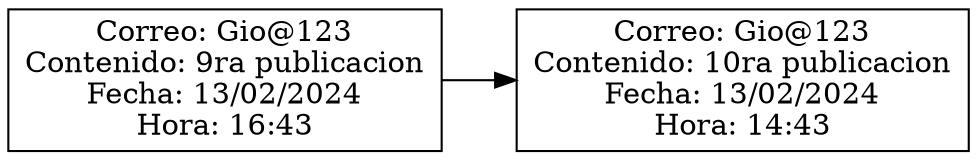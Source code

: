 digraph G {
    node [shape=record];
    rankdir=LR;
    node0 [label="{Correo: Gio@123\nContenido: 9ra publicacion\nFecha: 13/02/2024\nHora: 16:43}"];
    node1 [label="{Correo: Gio@123\nContenido: 10ra publicacion\nFecha: 13/02/2024\nHora: 14:43}"];
    node0 -> node1;
}
